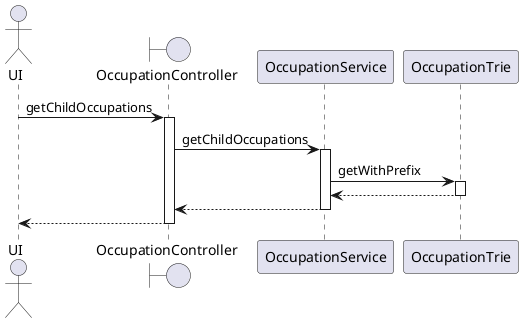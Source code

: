 @startuml

autoactivate on

actor UI
boundary OccupationController
participant OccupationService
participant OccupationTrie

UI -> OccupationController : getChildOccupations
OccupationController -> OccupationService : getChildOccupations
OccupationService -> OccupationTrie : getWithPrefix
return
return
return

@enduml